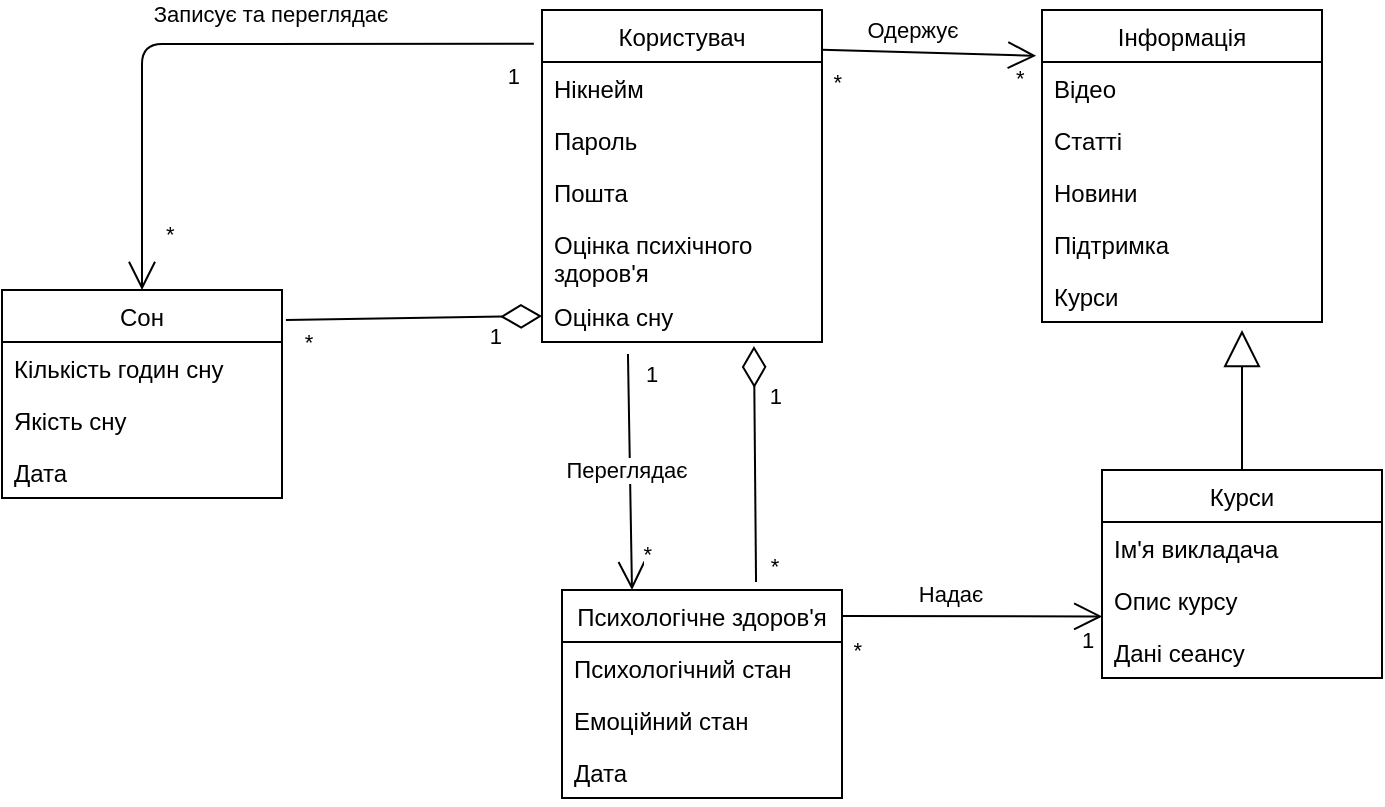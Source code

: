 <mxfile version="20.3.6" type="github"><diagram id="mCyr1kptdM3YggUfpTlr" name="Page-1"><mxGraphModel dx="824" dy="1985" grid="1" gridSize="10" guides="1" tooltips="1" connect="1" arrows="1" fold="1" page="1" pageScale="1" pageWidth="850" pageHeight="1100" math="0" shadow="0"><root><mxCell id="0"/><mxCell id="1" parent="0"/><mxCell id="PgPLIks2DuXTOB3lS5mg-1" value="Користувач" style="swimlane;fontStyle=0;childLayout=stackLayout;horizontal=1;startSize=26;fillColor=none;horizontalStack=0;resizeParent=1;resizeParentMax=0;resizeLast=0;collapsible=1;marginBottom=0;" vertex="1" parent="1"><mxGeometry x="310" y="-440" width="140" height="166" as="geometry"><mxRectangle x="260" y="-440" width="100" height="30" as="alternateBounds"/></mxGeometry></mxCell><mxCell id="PgPLIks2DuXTOB3lS5mg-2" value="Нікнейм " style="text;strokeColor=none;fillColor=none;align=left;verticalAlign=top;spacingLeft=4;spacingRight=4;overflow=hidden;rotatable=0;points=[[0,0.5],[1,0.5]];portConstraint=eastwest;" vertex="1" parent="PgPLIks2DuXTOB3lS5mg-1"><mxGeometry y="26" width="140" height="26" as="geometry"/></mxCell><mxCell id="PgPLIks2DuXTOB3lS5mg-3" value="Пароль" style="text;strokeColor=none;fillColor=none;align=left;verticalAlign=top;spacingLeft=4;spacingRight=4;overflow=hidden;rotatable=0;points=[[0,0.5],[1,0.5]];portConstraint=eastwest;" vertex="1" parent="PgPLIks2DuXTOB3lS5mg-1"><mxGeometry y="52" width="140" height="26" as="geometry"/></mxCell><mxCell id="PgPLIks2DuXTOB3lS5mg-4" value="Пошта " style="text;strokeColor=none;fillColor=none;align=left;verticalAlign=top;spacingLeft=4;spacingRight=4;overflow=hidden;rotatable=0;points=[[0,0.5],[1,0.5]];portConstraint=eastwest;" vertex="1" parent="PgPLIks2DuXTOB3lS5mg-1"><mxGeometry y="78" width="140" height="26" as="geometry"/></mxCell><mxCell id="PgPLIks2DuXTOB3lS5mg-5" value="Оцінка психічного &#10;здоров'я" style="text;strokeColor=none;fillColor=none;align=left;verticalAlign=top;spacingLeft=4;spacingRight=4;overflow=hidden;rotatable=0;points=[[0,0.5],[1,0.5]];portConstraint=eastwest;" vertex="1" parent="PgPLIks2DuXTOB3lS5mg-1"><mxGeometry y="104" width="140" height="36" as="geometry"/></mxCell><mxCell id="PgPLIks2DuXTOB3lS5mg-6" value="Оцінка сну" style="text;strokeColor=none;fillColor=none;align=left;verticalAlign=top;spacingLeft=4;spacingRight=4;overflow=hidden;rotatable=0;points=[[0,0.5],[1,0.5]];portConstraint=eastwest;" vertex="1" parent="PgPLIks2DuXTOB3lS5mg-1"><mxGeometry y="140" width="140" height="26" as="geometry"/></mxCell><mxCell id="PgPLIks2DuXTOB3lS5mg-7" value="Сон" style="swimlane;fontStyle=0;childLayout=stackLayout;horizontal=1;startSize=26;fillColor=none;horizontalStack=0;resizeParent=1;resizeParentMax=0;resizeLast=0;collapsible=1;marginBottom=0;" vertex="1" parent="1"><mxGeometry x="40" y="-300" width="140" height="104" as="geometry"/></mxCell><mxCell id="PgPLIks2DuXTOB3lS5mg-8" value="Кількість годин сну" style="text;strokeColor=none;fillColor=none;align=left;verticalAlign=top;spacingLeft=4;spacingRight=4;overflow=hidden;rotatable=0;points=[[0,0.5],[1,0.5]];portConstraint=eastwest;" vertex="1" parent="PgPLIks2DuXTOB3lS5mg-7"><mxGeometry y="26" width="140" height="26" as="geometry"/></mxCell><mxCell id="PgPLIks2DuXTOB3lS5mg-9" value="Якість сну" style="text;strokeColor=none;fillColor=none;align=left;verticalAlign=top;spacingLeft=4;spacingRight=4;overflow=hidden;rotatable=0;points=[[0,0.5],[1,0.5]];portConstraint=eastwest;" vertex="1" parent="PgPLIks2DuXTOB3lS5mg-7"><mxGeometry y="52" width="140" height="26" as="geometry"/></mxCell><mxCell id="PgPLIks2DuXTOB3lS5mg-20" value="Дата" style="text;strokeColor=none;fillColor=none;align=left;verticalAlign=top;spacingLeft=4;spacingRight=4;overflow=hidden;rotatable=0;points=[[0,0.5],[1,0.5]];portConstraint=eastwest;" vertex="1" parent="PgPLIks2DuXTOB3lS5mg-7"><mxGeometry y="78" width="140" height="26" as="geometry"/></mxCell><mxCell id="PgPLIks2DuXTOB3lS5mg-13" value="Психологічне здоров'я" style="swimlane;fontStyle=0;childLayout=stackLayout;horizontal=1;startSize=26;fillColor=none;horizontalStack=0;resizeParent=1;resizeParentMax=0;resizeLast=0;collapsible=1;marginBottom=0;" vertex="1" parent="1"><mxGeometry x="320" y="-150" width="140" height="104" as="geometry"/></mxCell><mxCell id="PgPLIks2DuXTOB3lS5mg-14" value="Психологічний стан" style="text;strokeColor=none;fillColor=none;align=left;verticalAlign=top;spacingLeft=4;spacingRight=4;overflow=hidden;rotatable=0;points=[[0,0.5],[1,0.5]];portConstraint=eastwest;" vertex="1" parent="PgPLIks2DuXTOB3lS5mg-13"><mxGeometry y="26" width="140" height="26" as="geometry"/></mxCell><mxCell id="PgPLIks2DuXTOB3lS5mg-15" value="Емоційний стан" style="text;strokeColor=none;fillColor=none;align=left;verticalAlign=top;spacingLeft=4;spacingRight=4;overflow=hidden;rotatable=0;points=[[0,0.5],[1,0.5]];portConstraint=eastwest;" vertex="1" parent="PgPLIks2DuXTOB3lS5mg-13"><mxGeometry y="52" width="140" height="26" as="geometry"/></mxCell><mxCell id="PgPLIks2DuXTOB3lS5mg-18" value="Дата" style="text;strokeColor=none;fillColor=none;align=left;verticalAlign=top;spacingLeft=4;spacingRight=4;overflow=hidden;rotatable=0;points=[[0,0.5],[1,0.5]];portConstraint=eastwest;" vertex="1" parent="PgPLIks2DuXTOB3lS5mg-13"><mxGeometry y="78" width="140" height="26" as="geometry"/></mxCell><mxCell id="PgPLIks2DuXTOB3lS5mg-22" value="Інформація" style="swimlane;fontStyle=0;childLayout=stackLayout;horizontal=1;startSize=26;fillColor=none;horizontalStack=0;resizeParent=1;resizeParentMax=0;resizeLast=0;collapsible=1;marginBottom=0;" vertex="1" parent="1"><mxGeometry x="560" y="-440" width="140" height="156" as="geometry"/></mxCell><mxCell id="PgPLIks2DuXTOB3lS5mg-23" value="Відео" style="text;strokeColor=none;fillColor=none;align=left;verticalAlign=top;spacingLeft=4;spacingRight=4;overflow=hidden;rotatable=0;points=[[0,0.5],[1,0.5]];portConstraint=eastwest;" vertex="1" parent="PgPLIks2DuXTOB3lS5mg-22"><mxGeometry y="26" width="140" height="26" as="geometry"/></mxCell><mxCell id="PgPLIks2DuXTOB3lS5mg-24" value="Статті" style="text;strokeColor=none;fillColor=none;align=left;verticalAlign=top;spacingLeft=4;spacingRight=4;overflow=hidden;rotatable=0;points=[[0,0.5],[1,0.5]];portConstraint=eastwest;" vertex="1" parent="PgPLIks2DuXTOB3lS5mg-22"><mxGeometry y="52" width="140" height="26" as="geometry"/></mxCell><mxCell id="PgPLIks2DuXTOB3lS5mg-25" value="Новини " style="text;strokeColor=none;fillColor=none;align=left;verticalAlign=top;spacingLeft=4;spacingRight=4;overflow=hidden;rotatable=0;points=[[0,0.5],[1,0.5]];portConstraint=eastwest;" vertex="1" parent="PgPLIks2DuXTOB3lS5mg-22"><mxGeometry y="78" width="140" height="26" as="geometry"/></mxCell><mxCell id="PgPLIks2DuXTOB3lS5mg-26" value="Підтримка" style="text;strokeColor=none;fillColor=none;align=left;verticalAlign=top;spacingLeft=4;spacingRight=4;overflow=hidden;rotatable=0;points=[[0,0.5],[1,0.5]];portConstraint=eastwest;" vertex="1" parent="PgPLIks2DuXTOB3lS5mg-22"><mxGeometry y="104" width="140" height="26" as="geometry"/></mxCell><mxCell id="PgPLIks2DuXTOB3lS5mg-27" value="Курси" style="text;strokeColor=none;fillColor=none;align=left;verticalAlign=top;spacingLeft=4;spacingRight=4;overflow=hidden;rotatable=0;points=[[0,0.5],[1,0.5]];portConstraint=eastwest;" vertex="1" parent="PgPLIks2DuXTOB3lS5mg-22"><mxGeometry y="130" width="140" height="26" as="geometry"/></mxCell><mxCell id="PgPLIks2DuXTOB3lS5mg-28" value="Курси" style="swimlane;fontStyle=0;childLayout=stackLayout;horizontal=1;startSize=26;fillColor=none;horizontalStack=0;resizeParent=1;resizeParentMax=0;resizeLast=0;collapsible=1;marginBottom=0;" vertex="1" parent="1"><mxGeometry x="590" y="-210" width="140" height="104" as="geometry"/></mxCell><mxCell id="PgPLIks2DuXTOB3lS5mg-29" value="Ім'я викладача" style="text;strokeColor=none;fillColor=none;align=left;verticalAlign=top;spacingLeft=4;spacingRight=4;overflow=hidden;rotatable=0;points=[[0,0.5],[1,0.5]];portConstraint=eastwest;" vertex="1" parent="PgPLIks2DuXTOB3lS5mg-28"><mxGeometry y="26" width="140" height="26" as="geometry"/></mxCell><mxCell id="PgPLIks2DuXTOB3lS5mg-30" value="Опис курсу" style="text;strokeColor=none;fillColor=none;align=left;verticalAlign=top;spacingLeft=4;spacingRight=4;overflow=hidden;rotatable=0;points=[[0,0.5],[1,0.5]];portConstraint=eastwest;" vertex="1" parent="PgPLIks2DuXTOB3lS5mg-28"><mxGeometry y="52" width="140" height="26" as="geometry"/></mxCell><mxCell id="PgPLIks2DuXTOB3lS5mg-31" value="Дані сеансу" style="text;strokeColor=none;fillColor=none;align=left;verticalAlign=top;spacingLeft=4;spacingRight=4;overflow=hidden;rotatable=0;points=[[0,0.5],[1,0.5]];portConstraint=eastwest;" vertex="1" parent="PgPLIks2DuXTOB3lS5mg-28"><mxGeometry y="78" width="140" height="26" as="geometry"/></mxCell><mxCell id="PgPLIks2DuXTOB3lS5mg-36" value="" style="endArrow=none;html=1;endSize=12;startArrow=diamondThin;startSize=18;startFill=0;exitX=0;exitY=0.5;exitDx=0;exitDy=0;entryX=1.014;entryY=0.144;entryDx=0;entryDy=0;entryPerimeter=0;" edge="1" parent="1" source="PgPLIks2DuXTOB3lS5mg-6" target="PgPLIks2DuXTOB3lS5mg-7"><mxGeometry relative="1" as="geometry"><mxPoint x="310" y="-294" as="sourcePoint"/><mxPoint x="190" y="-284" as="targetPoint"/></mxGeometry></mxCell><mxCell id="PgPLIks2DuXTOB3lS5mg-37" value="1" style="edgeLabel;resizable=0;html=1;align=right;verticalAlign=top;" connectable="0" vertex="1" parent="PgPLIks2DuXTOB3lS5mg-36"><mxGeometry x="1" relative="1" as="geometry"><mxPoint x="108" y="-5" as="offset"/></mxGeometry></mxCell><mxCell id="PgPLIks2DuXTOB3lS5mg-38" value="*" style="edgeLabel;html=1;align=center;verticalAlign=middle;resizable=0;points=[];" vertex="1" connectable="0" parent="PgPLIks2DuXTOB3lS5mg-36"><mxGeometry x="0.764" y="5" relative="1" as="geometry"><mxPoint x="-4" y="6" as="offset"/></mxGeometry></mxCell><mxCell id="PgPLIks2DuXTOB3lS5mg-39" value="" style="endArrow=none;html=1;endSize=12;startArrow=diamondThin;startSize=18;startFill=0;exitX=0.757;exitY=1.077;exitDx=0;exitDy=0;entryX=0.693;entryY=-0.038;entryDx=0;entryDy=0;entryPerimeter=0;exitPerimeter=0;" edge="1" parent="1" source="PgPLIks2DuXTOB3lS5mg-6" target="PgPLIks2DuXTOB3lS5mg-13"><mxGeometry relative="1" as="geometry"><mxPoint x="420" y="-196" as="sourcePoint"/><mxPoint x="291.96" y="-194.024" as="targetPoint"/></mxGeometry></mxCell><mxCell id="PgPLIks2DuXTOB3lS5mg-40" value="1" style="edgeLabel;resizable=0;html=1;align=right;verticalAlign=top;" connectable="0" vertex="1" parent="PgPLIks2DuXTOB3lS5mg-39"><mxGeometry x="1" relative="1" as="geometry"><mxPoint x="13" y="-106" as="offset"/></mxGeometry></mxCell><mxCell id="PgPLIks2DuXTOB3lS5mg-41" value="*" style="edgeLabel;html=1;align=center;verticalAlign=middle;resizable=0;points=[];" vertex="1" connectable="0" parent="PgPLIks2DuXTOB3lS5mg-39"><mxGeometry x="0.764" y="5" relative="1" as="geometry"><mxPoint x="4" y="6" as="offset"/></mxGeometry></mxCell><mxCell id="PgPLIks2DuXTOB3lS5mg-42" value="" style="endArrow=none;html=1;startSize=12;startArrow=open;startFill=0;entryX=-0.029;entryY=0.102;entryDx=0;entryDy=0;exitX=0.5;exitY=0;exitDx=0;exitDy=0;entryPerimeter=0;" edge="1" parent="1" source="PgPLIks2DuXTOB3lS5mg-7" target="PgPLIks2DuXTOB3lS5mg-1"><mxGeometry relative="1" as="geometry"><mxPoint x="260" y="-406" as="sourcePoint"/><mxPoint x="160" y="-410" as="targetPoint"/><Array as="points"><mxPoint x="110" y="-423"/></Array></mxGeometry></mxCell><mxCell id="PgPLIks2DuXTOB3lS5mg-43" value="*" style="edgeLabel;resizable=0;html=1;align=left;verticalAlign=bottom;" connectable="0" vertex="1" parent="PgPLIks2DuXTOB3lS5mg-42"><mxGeometry x="-1" relative="1" as="geometry"><mxPoint x="10" y="-20" as="offset"/></mxGeometry></mxCell><mxCell id="PgPLIks2DuXTOB3lS5mg-44" value="1" style="edgeLabel;resizable=0;html=1;align=right;verticalAlign=bottom;" connectable="0" vertex="1" parent="PgPLIks2DuXTOB3lS5mg-42"><mxGeometry x="1" relative="1" as="geometry"><mxPoint x="-6" y="25" as="offset"/></mxGeometry></mxCell><mxCell id="PgPLIks2DuXTOB3lS5mg-45" value="Записує та переглядає" style="edgeLabel;html=1;align=center;verticalAlign=middle;resizable=0;points=[];" vertex="1" connectable="0" parent="PgPLIks2DuXTOB3lS5mg-42"><mxGeometry x="0.17" y="2" relative="1" as="geometry"><mxPoint y="-13" as="offset"/></mxGeometry></mxCell><mxCell id="PgPLIks2DuXTOB3lS5mg-46" value="" style="endArrow=none;html=1;startSize=12;startArrow=open;startFill=0;exitX=0.25;exitY=0;exitDx=0;exitDy=0;entryX=0.307;entryY=1.231;entryDx=0;entryDy=0;entryPerimeter=0;" edge="1" parent="1" source="PgPLIks2DuXTOB3lS5mg-13" target="PgPLIks2DuXTOB3lS5mg-6"><mxGeometry relative="1" as="geometry"><mxPoint x="360" y="-180" as="sourcePoint"/><mxPoint x="360" y="-274" as="targetPoint"/></mxGeometry></mxCell><mxCell id="PgPLIks2DuXTOB3lS5mg-47" value="1" style="edgeLabel;resizable=0;html=1;align=left;verticalAlign=bottom;" connectable="0" vertex="1" parent="PgPLIks2DuXTOB3lS5mg-46"><mxGeometry x="-1" relative="1" as="geometry"><mxPoint x="5" y="-100" as="offset"/></mxGeometry></mxCell><mxCell id="PgPLIks2DuXTOB3lS5mg-48" value="*" style="edgeLabel;resizable=0;html=1;align=right;verticalAlign=bottom;" connectable="0" vertex="1" parent="PgPLIks2DuXTOB3lS5mg-46"><mxGeometry x="1" relative="1" as="geometry"><mxPoint x="13" y="108" as="offset"/></mxGeometry></mxCell><mxCell id="PgPLIks2DuXTOB3lS5mg-49" value="Переглядає" style="edgeLabel;html=1;align=center;verticalAlign=middle;resizable=0;points=[];" vertex="1" connectable="0" parent="PgPLIks2DuXTOB3lS5mg-46"><mxGeometry x="0.17" y="2" relative="1" as="geometry"><mxPoint y="9" as="offset"/></mxGeometry></mxCell><mxCell id="PgPLIks2DuXTOB3lS5mg-53" value="" style="endArrow=none;html=1;startSize=12;startArrow=open;startFill=0;entryX=1;entryY=0.12;entryDx=0;entryDy=0;exitX=-0.021;exitY=0.147;exitDx=0;exitDy=0;entryPerimeter=0;exitPerimeter=0;" edge="1" parent="1" source="PgPLIks2DuXTOB3lS5mg-22" target="PgPLIks2DuXTOB3lS5mg-1"><mxGeometry relative="1" as="geometry"><mxPoint x="550" y="-396" as="sourcePoint"/><mxPoint x="450" y="-400" as="targetPoint"/></mxGeometry></mxCell><mxCell id="PgPLIks2DuXTOB3lS5mg-54" value="*" style="edgeLabel;resizable=0;html=1;align=left;verticalAlign=bottom;" connectable="0" vertex="1" parent="PgPLIks2DuXTOB3lS5mg-53"><mxGeometry x="-1" relative="1" as="geometry"><mxPoint x="-12" y="20" as="offset"/></mxGeometry></mxCell><mxCell id="PgPLIks2DuXTOB3lS5mg-55" value="*" style="edgeLabel;resizable=0;html=1;align=right;verticalAlign=bottom;" connectable="0" vertex="1" parent="PgPLIks2DuXTOB3lS5mg-53"><mxGeometry x="1" relative="1" as="geometry"><mxPoint x="10" y="25" as="offset"/></mxGeometry></mxCell><mxCell id="PgPLIks2DuXTOB3lS5mg-56" value="Одержує" style="edgeLabel;html=1;align=center;verticalAlign=middle;resizable=0;points=[];" vertex="1" connectable="0" parent="PgPLIks2DuXTOB3lS5mg-53"><mxGeometry x="0.17" y="2" relative="1" as="geometry"><mxPoint y="-13" as="offset"/></mxGeometry></mxCell><mxCell id="PgPLIks2DuXTOB3lS5mg-58" value="" style="endArrow=block;endSize=16;endFill=0;html=1;exitX=0.5;exitY=0;exitDx=0;exitDy=0;" edge="1" parent="1" source="PgPLIks2DuXTOB3lS5mg-28"><mxGeometry x="0.007" y="-8" width="160" relative="1" as="geometry"><mxPoint x="660" y="-234" as="sourcePoint"/><mxPoint x="660" y="-280" as="targetPoint"/><mxPoint as="offset"/></mxGeometry></mxCell><mxCell id="PgPLIks2DuXTOB3lS5mg-63" value="" style="endArrow=none;html=1;startSize=12;startArrow=open;startFill=0;exitX=0.001;exitY=0.817;exitDx=0;exitDy=0;exitPerimeter=0;" edge="1" parent="1" source="PgPLIks2DuXTOB3lS5mg-30"><mxGeometry relative="1" as="geometry"><mxPoint x="580" y="-145" as="sourcePoint"/><mxPoint x="460" y="-137" as="targetPoint"/></mxGeometry></mxCell><mxCell id="PgPLIks2DuXTOB3lS5mg-64" value="1" style="edgeLabel;resizable=0;html=1;align=left;verticalAlign=bottom;" connectable="0" vertex="1" parent="PgPLIks2DuXTOB3lS5mg-63"><mxGeometry x="-1" relative="1" as="geometry"><mxPoint x="-12" y="20" as="offset"/></mxGeometry></mxCell><mxCell id="PgPLIks2DuXTOB3lS5mg-65" value="*" style="edgeLabel;resizable=0;html=1;align=right;verticalAlign=bottom;" connectable="0" vertex="1" parent="PgPLIks2DuXTOB3lS5mg-63"><mxGeometry x="1" relative="1" as="geometry"><mxPoint x="10" y="25" as="offset"/></mxGeometry></mxCell><mxCell id="PgPLIks2DuXTOB3lS5mg-66" value="Надає" style="edgeLabel;html=1;align=center;verticalAlign=middle;resizable=0;points=[];" vertex="1" connectable="0" parent="PgPLIks2DuXTOB3lS5mg-63"><mxGeometry x="0.17" y="2" relative="1" as="geometry"><mxPoint y="-13" as="offset"/></mxGeometry></mxCell></root></mxGraphModel></diagram></mxfile>